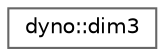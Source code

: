 digraph "Graphical Class Hierarchy"
{
 // LATEX_PDF_SIZE
  bgcolor="transparent";
  edge [fontname=Helvetica,fontsize=10,labelfontname=Helvetica,labelfontsize=10];
  node [fontname=Helvetica,fontsize=10,shape=box,height=0.2,width=0.4];
  rankdir="LR";
  Node0 [id="Node000000",label="dyno::dim3",height=0.2,width=0.4,color="grey40", fillcolor="white", style="filled",URL="$structdyno_1_1dim3.html",tooltip=" "];
}
